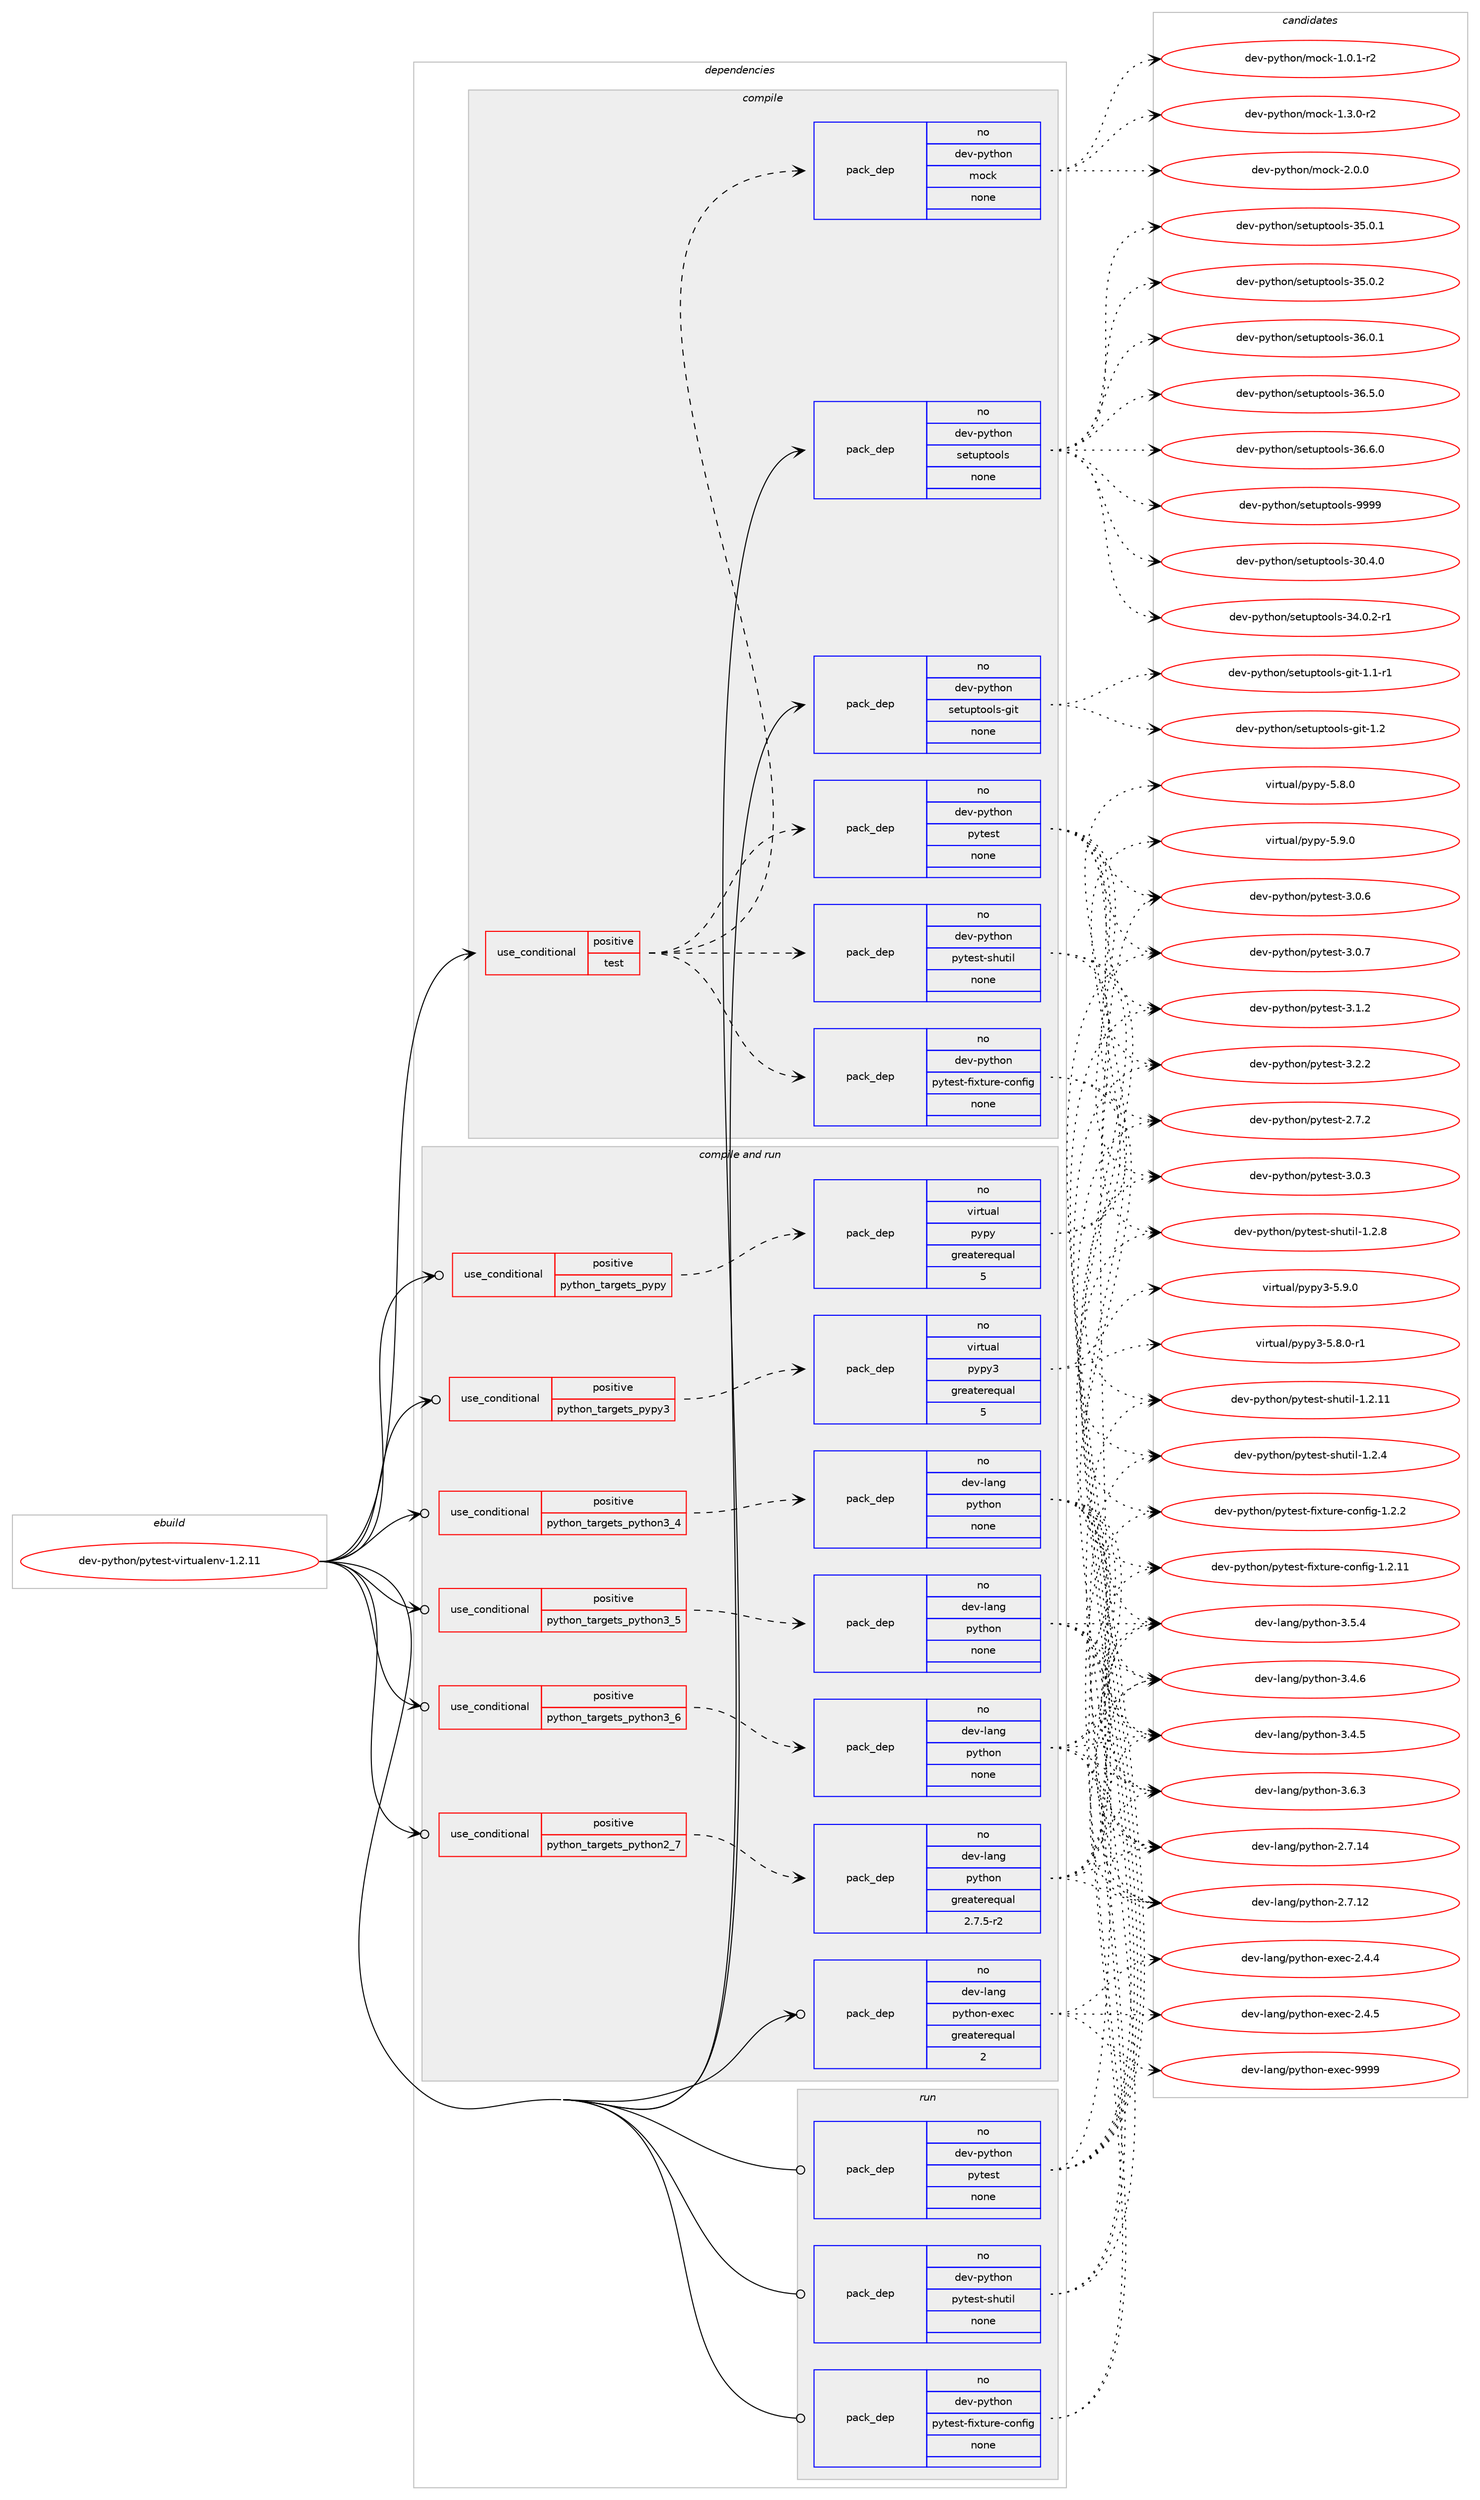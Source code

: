 digraph prolog {

# *************
# Graph options
# *************

newrank=true;
concentrate=true;
compound=true;
graph [rankdir=LR,fontname=Helvetica,fontsize=10,ranksep=1.5];#, ranksep=2.5, nodesep=0.2];
edge  [arrowhead=vee];
node  [fontname=Helvetica,fontsize=10];

# **********
# The ebuild
# **********

subgraph cluster_leftcol {
color=gray;
rank=same;
label=<<i>ebuild</i>>;
id [label="dev-python/pytest-virtualenv-1.2.11", color=red, width=4, href="../dev-python/pytest-virtualenv-1.2.11.svg"];
}

# ****************
# The dependencies
# ****************

subgraph cluster_midcol {
color=gray;
label=<<i>dependencies</i>>;
subgraph cluster_compile {
fillcolor="#eeeeee";
style=filled;
label=<<i>compile</i>>;
subgraph cond39765 {
dependency180445 [label=<<TABLE BORDER="0" CELLBORDER="1" CELLSPACING="0" CELLPADDING="4"><TR><TD ROWSPAN="3" CELLPADDING="10">use_conditional</TD></TR><TR><TD>positive</TD></TR><TR><TD>test</TD></TR></TABLE>>, shape=none, color=red];
subgraph pack136741 {
dependency180446 [label=<<TABLE BORDER="0" CELLBORDER="1" CELLSPACING="0" CELLPADDING="4" WIDTH="220"><TR><TD ROWSPAN="6" CELLPADDING="30">pack_dep</TD></TR><TR><TD WIDTH="110">no</TD></TR><TR><TD>dev-python</TD></TR><TR><TD>pytest-fixture-config</TD></TR><TR><TD>none</TD></TR><TR><TD></TD></TR></TABLE>>, shape=none, color=blue];
}
dependency180445:e -> dependency180446:w [weight=20,style="dashed",arrowhead="vee"];
subgraph pack136742 {
dependency180447 [label=<<TABLE BORDER="0" CELLBORDER="1" CELLSPACING="0" CELLPADDING="4" WIDTH="220"><TR><TD ROWSPAN="6" CELLPADDING="30">pack_dep</TD></TR><TR><TD WIDTH="110">no</TD></TR><TR><TD>dev-python</TD></TR><TR><TD>pytest-shutil</TD></TR><TR><TD>none</TD></TR><TR><TD></TD></TR></TABLE>>, shape=none, color=blue];
}
dependency180445:e -> dependency180447:w [weight=20,style="dashed",arrowhead="vee"];
subgraph pack136743 {
dependency180448 [label=<<TABLE BORDER="0" CELLBORDER="1" CELLSPACING="0" CELLPADDING="4" WIDTH="220"><TR><TD ROWSPAN="6" CELLPADDING="30">pack_dep</TD></TR><TR><TD WIDTH="110">no</TD></TR><TR><TD>dev-python</TD></TR><TR><TD>pytest</TD></TR><TR><TD>none</TD></TR><TR><TD></TD></TR></TABLE>>, shape=none, color=blue];
}
dependency180445:e -> dependency180448:w [weight=20,style="dashed",arrowhead="vee"];
subgraph pack136744 {
dependency180449 [label=<<TABLE BORDER="0" CELLBORDER="1" CELLSPACING="0" CELLPADDING="4" WIDTH="220"><TR><TD ROWSPAN="6" CELLPADDING="30">pack_dep</TD></TR><TR><TD WIDTH="110">no</TD></TR><TR><TD>dev-python</TD></TR><TR><TD>mock</TD></TR><TR><TD>none</TD></TR><TR><TD></TD></TR></TABLE>>, shape=none, color=blue];
}
dependency180445:e -> dependency180449:w [weight=20,style="dashed",arrowhead="vee"];
}
id:e -> dependency180445:w [weight=20,style="solid",arrowhead="vee"];
subgraph pack136745 {
dependency180450 [label=<<TABLE BORDER="0" CELLBORDER="1" CELLSPACING="0" CELLPADDING="4" WIDTH="220"><TR><TD ROWSPAN="6" CELLPADDING="30">pack_dep</TD></TR><TR><TD WIDTH="110">no</TD></TR><TR><TD>dev-python</TD></TR><TR><TD>setuptools</TD></TR><TR><TD>none</TD></TR><TR><TD></TD></TR></TABLE>>, shape=none, color=blue];
}
id:e -> dependency180450:w [weight=20,style="solid",arrowhead="vee"];
subgraph pack136746 {
dependency180451 [label=<<TABLE BORDER="0" CELLBORDER="1" CELLSPACING="0" CELLPADDING="4" WIDTH="220"><TR><TD ROWSPAN="6" CELLPADDING="30">pack_dep</TD></TR><TR><TD WIDTH="110">no</TD></TR><TR><TD>dev-python</TD></TR><TR><TD>setuptools-git</TD></TR><TR><TD>none</TD></TR><TR><TD></TD></TR></TABLE>>, shape=none, color=blue];
}
id:e -> dependency180451:w [weight=20,style="solid",arrowhead="vee"];
}
subgraph cluster_compileandrun {
fillcolor="#eeeeee";
style=filled;
label=<<i>compile and run</i>>;
subgraph cond39766 {
dependency180452 [label=<<TABLE BORDER="0" CELLBORDER="1" CELLSPACING="0" CELLPADDING="4"><TR><TD ROWSPAN="3" CELLPADDING="10">use_conditional</TD></TR><TR><TD>positive</TD></TR><TR><TD>python_targets_pypy</TD></TR></TABLE>>, shape=none, color=red];
subgraph pack136747 {
dependency180453 [label=<<TABLE BORDER="0" CELLBORDER="1" CELLSPACING="0" CELLPADDING="4" WIDTH="220"><TR><TD ROWSPAN="6" CELLPADDING="30">pack_dep</TD></TR><TR><TD WIDTH="110">no</TD></TR><TR><TD>virtual</TD></TR><TR><TD>pypy</TD></TR><TR><TD>greaterequal</TD></TR><TR><TD>5</TD></TR></TABLE>>, shape=none, color=blue];
}
dependency180452:e -> dependency180453:w [weight=20,style="dashed",arrowhead="vee"];
}
id:e -> dependency180452:w [weight=20,style="solid",arrowhead="odotvee"];
subgraph cond39767 {
dependency180454 [label=<<TABLE BORDER="0" CELLBORDER="1" CELLSPACING="0" CELLPADDING="4"><TR><TD ROWSPAN="3" CELLPADDING="10">use_conditional</TD></TR><TR><TD>positive</TD></TR><TR><TD>python_targets_pypy3</TD></TR></TABLE>>, shape=none, color=red];
subgraph pack136748 {
dependency180455 [label=<<TABLE BORDER="0" CELLBORDER="1" CELLSPACING="0" CELLPADDING="4" WIDTH="220"><TR><TD ROWSPAN="6" CELLPADDING="30">pack_dep</TD></TR><TR><TD WIDTH="110">no</TD></TR><TR><TD>virtual</TD></TR><TR><TD>pypy3</TD></TR><TR><TD>greaterequal</TD></TR><TR><TD>5</TD></TR></TABLE>>, shape=none, color=blue];
}
dependency180454:e -> dependency180455:w [weight=20,style="dashed",arrowhead="vee"];
}
id:e -> dependency180454:w [weight=20,style="solid",arrowhead="odotvee"];
subgraph cond39768 {
dependency180456 [label=<<TABLE BORDER="0" CELLBORDER="1" CELLSPACING="0" CELLPADDING="4"><TR><TD ROWSPAN="3" CELLPADDING="10">use_conditional</TD></TR><TR><TD>positive</TD></TR><TR><TD>python_targets_python2_7</TD></TR></TABLE>>, shape=none, color=red];
subgraph pack136749 {
dependency180457 [label=<<TABLE BORDER="0" CELLBORDER="1" CELLSPACING="0" CELLPADDING="4" WIDTH="220"><TR><TD ROWSPAN="6" CELLPADDING="30">pack_dep</TD></TR><TR><TD WIDTH="110">no</TD></TR><TR><TD>dev-lang</TD></TR><TR><TD>python</TD></TR><TR><TD>greaterequal</TD></TR><TR><TD>2.7.5-r2</TD></TR></TABLE>>, shape=none, color=blue];
}
dependency180456:e -> dependency180457:w [weight=20,style="dashed",arrowhead="vee"];
}
id:e -> dependency180456:w [weight=20,style="solid",arrowhead="odotvee"];
subgraph cond39769 {
dependency180458 [label=<<TABLE BORDER="0" CELLBORDER="1" CELLSPACING="0" CELLPADDING="4"><TR><TD ROWSPAN="3" CELLPADDING="10">use_conditional</TD></TR><TR><TD>positive</TD></TR><TR><TD>python_targets_python3_4</TD></TR></TABLE>>, shape=none, color=red];
subgraph pack136750 {
dependency180459 [label=<<TABLE BORDER="0" CELLBORDER="1" CELLSPACING="0" CELLPADDING="4" WIDTH="220"><TR><TD ROWSPAN="6" CELLPADDING="30">pack_dep</TD></TR><TR><TD WIDTH="110">no</TD></TR><TR><TD>dev-lang</TD></TR><TR><TD>python</TD></TR><TR><TD>none</TD></TR><TR><TD></TD></TR></TABLE>>, shape=none, color=blue];
}
dependency180458:e -> dependency180459:w [weight=20,style="dashed",arrowhead="vee"];
}
id:e -> dependency180458:w [weight=20,style="solid",arrowhead="odotvee"];
subgraph cond39770 {
dependency180460 [label=<<TABLE BORDER="0" CELLBORDER="1" CELLSPACING="0" CELLPADDING="4"><TR><TD ROWSPAN="3" CELLPADDING="10">use_conditional</TD></TR><TR><TD>positive</TD></TR><TR><TD>python_targets_python3_5</TD></TR></TABLE>>, shape=none, color=red];
subgraph pack136751 {
dependency180461 [label=<<TABLE BORDER="0" CELLBORDER="1" CELLSPACING="0" CELLPADDING="4" WIDTH="220"><TR><TD ROWSPAN="6" CELLPADDING="30">pack_dep</TD></TR><TR><TD WIDTH="110">no</TD></TR><TR><TD>dev-lang</TD></TR><TR><TD>python</TD></TR><TR><TD>none</TD></TR><TR><TD></TD></TR></TABLE>>, shape=none, color=blue];
}
dependency180460:e -> dependency180461:w [weight=20,style="dashed",arrowhead="vee"];
}
id:e -> dependency180460:w [weight=20,style="solid",arrowhead="odotvee"];
subgraph cond39771 {
dependency180462 [label=<<TABLE BORDER="0" CELLBORDER="1" CELLSPACING="0" CELLPADDING="4"><TR><TD ROWSPAN="3" CELLPADDING="10">use_conditional</TD></TR><TR><TD>positive</TD></TR><TR><TD>python_targets_python3_6</TD></TR></TABLE>>, shape=none, color=red];
subgraph pack136752 {
dependency180463 [label=<<TABLE BORDER="0" CELLBORDER="1" CELLSPACING="0" CELLPADDING="4" WIDTH="220"><TR><TD ROWSPAN="6" CELLPADDING="30">pack_dep</TD></TR><TR><TD WIDTH="110">no</TD></TR><TR><TD>dev-lang</TD></TR><TR><TD>python</TD></TR><TR><TD>none</TD></TR><TR><TD></TD></TR></TABLE>>, shape=none, color=blue];
}
dependency180462:e -> dependency180463:w [weight=20,style="dashed",arrowhead="vee"];
}
id:e -> dependency180462:w [weight=20,style="solid",arrowhead="odotvee"];
subgraph pack136753 {
dependency180464 [label=<<TABLE BORDER="0" CELLBORDER="1" CELLSPACING="0" CELLPADDING="4" WIDTH="220"><TR><TD ROWSPAN="6" CELLPADDING="30">pack_dep</TD></TR><TR><TD WIDTH="110">no</TD></TR><TR><TD>dev-lang</TD></TR><TR><TD>python-exec</TD></TR><TR><TD>greaterequal</TD></TR><TR><TD>2</TD></TR></TABLE>>, shape=none, color=blue];
}
id:e -> dependency180464:w [weight=20,style="solid",arrowhead="odotvee"];
}
subgraph cluster_run {
fillcolor="#eeeeee";
style=filled;
label=<<i>run</i>>;
subgraph pack136754 {
dependency180465 [label=<<TABLE BORDER="0" CELLBORDER="1" CELLSPACING="0" CELLPADDING="4" WIDTH="220"><TR><TD ROWSPAN="6" CELLPADDING="30">pack_dep</TD></TR><TR><TD WIDTH="110">no</TD></TR><TR><TD>dev-python</TD></TR><TR><TD>pytest</TD></TR><TR><TD>none</TD></TR><TR><TD></TD></TR></TABLE>>, shape=none, color=blue];
}
id:e -> dependency180465:w [weight=20,style="solid",arrowhead="odot"];
subgraph pack136755 {
dependency180466 [label=<<TABLE BORDER="0" CELLBORDER="1" CELLSPACING="0" CELLPADDING="4" WIDTH="220"><TR><TD ROWSPAN="6" CELLPADDING="30">pack_dep</TD></TR><TR><TD WIDTH="110">no</TD></TR><TR><TD>dev-python</TD></TR><TR><TD>pytest-fixture-config</TD></TR><TR><TD>none</TD></TR><TR><TD></TD></TR></TABLE>>, shape=none, color=blue];
}
id:e -> dependency180466:w [weight=20,style="solid",arrowhead="odot"];
subgraph pack136756 {
dependency180467 [label=<<TABLE BORDER="0" CELLBORDER="1" CELLSPACING="0" CELLPADDING="4" WIDTH="220"><TR><TD ROWSPAN="6" CELLPADDING="30">pack_dep</TD></TR><TR><TD WIDTH="110">no</TD></TR><TR><TD>dev-python</TD></TR><TR><TD>pytest-shutil</TD></TR><TR><TD>none</TD></TR><TR><TD></TD></TR></TABLE>>, shape=none, color=blue];
}
id:e -> dependency180467:w [weight=20,style="solid",arrowhead="odot"];
}
}

# **************
# The candidates
# **************

subgraph cluster_choices {
rank=same;
color=gray;
label=<<i>candidates</i>>;

subgraph choice136741 {
color=black;
nodesep=1;
choice100101118451121211161041111104711212111610111511645102105120116117114101459911111010210510345494650464949 [label="dev-python/pytest-fixture-config-1.2.11", color=red, width=4,href="../dev-python/pytest-fixture-config-1.2.11.svg"];
choice1001011184511212111610411111047112121116101115116451021051201161171141014599111110102105103454946504650 [label="dev-python/pytest-fixture-config-1.2.2", color=red, width=4,href="../dev-python/pytest-fixture-config-1.2.2.svg"];
dependency180446:e -> choice100101118451121211161041111104711212111610111511645102105120116117114101459911111010210510345494650464949:w [style=dotted,weight="100"];
dependency180446:e -> choice1001011184511212111610411111047112121116101115116451021051201161171141014599111110102105103454946504650:w [style=dotted,weight="100"];
}
subgraph choice136742 {
color=black;
nodesep=1;
choice10010111845112121116104111110471121211161011151164511510411711610510845494650464949 [label="dev-python/pytest-shutil-1.2.11", color=red, width=4,href="../dev-python/pytest-shutil-1.2.11.svg"];
choice100101118451121211161041111104711212111610111511645115104117116105108454946504652 [label="dev-python/pytest-shutil-1.2.4", color=red, width=4,href="../dev-python/pytest-shutil-1.2.4.svg"];
choice100101118451121211161041111104711212111610111511645115104117116105108454946504656 [label="dev-python/pytest-shutil-1.2.8", color=red, width=4,href="../dev-python/pytest-shutil-1.2.8.svg"];
dependency180447:e -> choice10010111845112121116104111110471121211161011151164511510411711610510845494650464949:w [style=dotted,weight="100"];
dependency180447:e -> choice100101118451121211161041111104711212111610111511645115104117116105108454946504652:w [style=dotted,weight="100"];
dependency180447:e -> choice100101118451121211161041111104711212111610111511645115104117116105108454946504656:w [style=dotted,weight="100"];
}
subgraph choice136743 {
color=black;
nodesep=1;
choice1001011184511212111610411111047112121116101115116455046554650 [label="dev-python/pytest-2.7.2", color=red, width=4,href="../dev-python/pytest-2.7.2.svg"];
choice1001011184511212111610411111047112121116101115116455146484651 [label="dev-python/pytest-3.0.3", color=red, width=4,href="../dev-python/pytest-3.0.3.svg"];
choice1001011184511212111610411111047112121116101115116455146484654 [label="dev-python/pytest-3.0.6", color=red, width=4,href="../dev-python/pytest-3.0.6.svg"];
choice1001011184511212111610411111047112121116101115116455146484655 [label="dev-python/pytest-3.0.7", color=red, width=4,href="../dev-python/pytest-3.0.7.svg"];
choice1001011184511212111610411111047112121116101115116455146494650 [label="dev-python/pytest-3.1.2", color=red, width=4,href="../dev-python/pytest-3.1.2.svg"];
choice1001011184511212111610411111047112121116101115116455146504650 [label="dev-python/pytest-3.2.2", color=red, width=4,href="../dev-python/pytest-3.2.2.svg"];
dependency180448:e -> choice1001011184511212111610411111047112121116101115116455046554650:w [style=dotted,weight="100"];
dependency180448:e -> choice1001011184511212111610411111047112121116101115116455146484651:w [style=dotted,weight="100"];
dependency180448:e -> choice1001011184511212111610411111047112121116101115116455146484654:w [style=dotted,weight="100"];
dependency180448:e -> choice1001011184511212111610411111047112121116101115116455146484655:w [style=dotted,weight="100"];
dependency180448:e -> choice1001011184511212111610411111047112121116101115116455146494650:w [style=dotted,weight="100"];
dependency180448:e -> choice1001011184511212111610411111047112121116101115116455146504650:w [style=dotted,weight="100"];
}
subgraph choice136744 {
color=black;
nodesep=1;
choice1001011184511212111610411111047109111991074549464846494511450 [label="dev-python/mock-1.0.1-r2", color=red, width=4,href="../dev-python/mock-1.0.1-r2.svg"];
choice1001011184511212111610411111047109111991074549465146484511450 [label="dev-python/mock-1.3.0-r2", color=red, width=4,href="../dev-python/mock-1.3.0-r2.svg"];
choice100101118451121211161041111104710911199107455046484648 [label="dev-python/mock-2.0.0", color=red, width=4,href="../dev-python/mock-2.0.0.svg"];
dependency180449:e -> choice1001011184511212111610411111047109111991074549464846494511450:w [style=dotted,weight="100"];
dependency180449:e -> choice1001011184511212111610411111047109111991074549465146484511450:w [style=dotted,weight="100"];
dependency180449:e -> choice100101118451121211161041111104710911199107455046484648:w [style=dotted,weight="100"];
}
subgraph choice136745 {
color=black;
nodesep=1;
choice100101118451121211161041111104711510111611711211611111110811545514846524648 [label="dev-python/setuptools-30.4.0", color=red, width=4,href="../dev-python/setuptools-30.4.0.svg"];
choice1001011184511212111610411111047115101116117112116111111108115455152464846504511449 [label="dev-python/setuptools-34.0.2-r1", color=red, width=4,href="../dev-python/setuptools-34.0.2-r1.svg"];
choice100101118451121211161041111104711510111611711211611111110811545515346484649 [label="dev-python/setuptools-35.0.1", color=red, width=4,href="../dev-python/setuptools-35.0.1.svg"];
choice100101118451121211161041111104711510111611711211611111110811545515346484650 [label="dev-python/setuptools-35.0.2", color=red, width=4,href="../dev-python/setuptools-35.0.2.svg"];
choice100101118451121211161041111104711510111611711211611111110811545515446484649 [label="dev-python/setuptools-36.0.1", color=red, width=4,href="../dev-python/setuptools-36.0.1.svg"];
choice100101118451121211161041111104711510111611711211611111110811545515446534648 [label="dev-python/setuptools-36.5.0", color=red, width=4,href="../dev-python/setuptools-36.5.0.svg"];
choice100101118451121211161041111104711510111611711211611111110811545515446544648 [label="dev-python/setuptools-36.6.0", color=red, width=4,href="../dev-python/setuptools-36.6.0.svg"];
choice10010111845112121116104111110471151011161171121161111111081154557575757 [label="dev-python/setuptools-9999", color=red, width=4,href="../dev-python/setuptools-9999.svg"];
dependency180450:e -> choice100101118451121211161041111104711510111611711211611111110811545514846524648:w [style=dotted,weight="100"];
dependency180450:e -> choice1001011184511212111610411111047115101116117112116111111108115455152464846504511449:w [style=dotted,weight="100"];
dependency180450:e -> choice100101118451121211161041111104711510111611711211611111110811545515346484649:w [style=dotted,weight="100"];
dependency180450:e -> choice100101118451121211161041111104711510111611711211611111110811545515346484650:w [style=dotted,weight="100"];
dependency180450:e -> choice100101118451121211161041111104711510111611711211611111110811545515446484649:w [style=dotted,weight="100"];
dependency180450:e -> choice100101118451121211161041111104711510111611711211611111110811545515446534648:w [style=dotted,weight="100"];
dependency180450:e -> choice100101118451121211161041111104711510111611711211611111110811545515446544648:w [style=dotted,weight="100"];
dependency180450:e -> choice10010111845112121116104111110471151011161171121161111111081154557575757:w [style=dotted,weight="100"];
}
subgraph choice136746 {
color=black;
nodesep=1;
choice100101118451121211161041111104711510111611711211611111110811545103105116454946494511449 [label="dev-python/setuptools-git-1.1-r1", color=red, width=4,href="../dev-python/setuptools-git-1.1-r1.svg"];
choice10010111845112121116104111110471151011161171121161111111081154510310511645494650 [label="dev-python/setuptools-git-1.2", color=red, width=4,href="../dev-python/setuptools-git-1.2.svg"];
dependency180451:e -> choice100101118451121211161041111104711510111611711211611111110811545103105116454946494511449:w [style=dotted,weight="100"];
dependency180451:e -> choice10010111845112121116104111110471151011161171121161111111081154510310511645494650:w [style=dotted,weight="100"];
}
subgraph choice136747 {
color=black;
nodesep=1;
choice1181051141161179710847112121112121455346564648 [label="virtual/pypy-5.8.0", color=red, width=4,href="../virtual/pypy-5.8.0.svg"];
choice1181051141161179710847112121112121455346574648 [label="virtual/pypy-5.9.0", color=red, width=4,href="../virtual/pypy-5.9.0.svg"];
dependency180453:e -> choice1181051141161179710847112121112121455346564648:w [style=dotted,weight="100"];
dependency180453:e -> choice1181051141161179710847112121112121455346574648:w [style=dotted,weight="100"];
}
subgraph choice136748 {
color=black;
nodesep=1;
choice1181051141161179710847112121112121514553465646484511449 [label="virtual/pypy3-5.8.0-r1", color=red, width=4,href="../virtual/pypy3-5.8.0-r1.svg"];
choice118105114116117971084711212111212151455346574648 [label="virtual/pypy3-5.9.0", color=red, width=4,href="../virtual/pypy3-5.9.0.svg"];
dependency180455:e -> choice1181051141161179710847112121112121514553465646484511449:w [style=dotted,weight="100"];
dependency180455:e -> choice118105114116117971084711212111212151455346574648:w [style=dotted,weight="100"];
}
subgraph choice136749 {
color=black;
nodesep=1;
choice10010111845108971101034711212111610411111045504655464950 [label="dev-lang/python-2.7.12", color=red, width=4,href="../dev-lang/python-2.7.12.svg"];
choice10010111845108971101034711212111610411111045504655464952 [label="dev-lang/python-2.7.14", color=red, width=4,href="../dev-lang/python-2.7.14.svg"];
choice100101118451089711010347112121116104111110455146524653 [label="dev-lang/python-3.4.5", color=red, width=4,href="../dev-lang/python-3.4.5.svg"];
choice100101118451089711010347112121116104111110455146524654 [label="dev-lang/python-3.4.6", color=red, width=4,href="../dev-lang/python-3.4.6.svg"];
choice100101118451089711010347112121116104111110455146534652 [label="dev-lang/python-3.5.4", color=red, width=4,href="../dev-lang/python-3.5.4.svg"];
choice100101118451089711010347112121116104111110455146544651 [label="dev-lang/python-3.6.3", color=red, width=4,href="../dev-lang/python-3.6.3.svg"];
dependency180457:e -> choice10010111845108971101034711212111610411111045504655464950:w [style=dotted,weight="100"];
dependency180457:e -> choice10010111845108971101034711212111610411111045504655464952:w [style=dotted,weight="100"];
dependency180457:e -> choice100101118451089711010347112121116104111110455146524653:w [style=dotted,weight="100"];
dependency180457:e -> choice100101118451089711010347112121116104111110455146524654:w [style=dotted,weight="100"];
dependency180457:e -> choice100101118451089711010347112121116104111110455146534652:w [style=dotted,weight="100"];
dependency180457:e -> choice100101118451089711010347112121116104111110455146544651:w [style=dotted,weight="100"];
}
subgraph choice136750 {
color=black;
nodesep=1;
choice10010111845108971101034711212111610411111045504655464950 [label="dev-lang/python-2.7.12", color=red, width=4,href="../dev-lang/python-2.7.12.svg"];
choice10010111845108971101034711212111610411111045504655464952 [label="dev-lang/python-2.7.14", color=red, width=4,href="../dev-lang/python-2.7.14.svg"];
choice100101118451089711010347112121116104111110455146524653 [label="dev-lang/python-3.4.5", color=red, width=4,href="../dev-lang/python-3.4.5.svg"];
choice100101118451089711010347112121116104111110455146524654 [label="dev-lang/python-3.4.6", color=red, width=4,href="../dev-lang/python-3.4.6.svg"];
choice100101118451089711010347112121116104111110455146534652 [label="dev-lang/python-3.5.4", color=red, width=4,href="../dev-lang/python-3.5.4.svg"];
choice100101118451089711010347112121116104111110455146544651 [label="dev-lang/python-3.6.3", color=red, width=4,href="../dev-lang/python-3.6.3.svg"];
dependency180459:e -> choice10010111845108971101034711212111610411111045504655464950:w [style=dotted,weight="100"];
dependency180459:e -> choice10010111845108971101034711212111610411111045504655464952:w [style=dotted,weight="100"];
dependency180459:e -> choice100101118451089711010347112121116104111110455146524653:w [style=dotted,weight="100"];
dependency180459:e -> choice100101118451089711010347112121116104111110455146524654:w [style=dotted,weight="100"];
dependency180459:e -> choice100101118451089711010347112121116104111110455146534652:w [style=dotted,weight="100"];
dependency180459:e -> choice100101118451089711010347112121116104111110455146544651:w [style=dotted,weight="100"];
}
subgraph choice136751 {
color=black;
nodesep=1;
choice10010111845108971101034711212111610411111045504655464950 [label="dev-lang/python-2.7.12", color=red, width=4,href="../dev-lang/python-2.7.12.svg"];
choice10010111845108971101034711212111610411111045504655464952 [label="dev-lang/python-2.7.14", color=red, width=4,href="../dev-lang/python-2.7.14.svg"];
choice100101118451089711010347112121116104111110455146524653 [label="dev-lang/python-3.4.5", color=red, width=4,href="../dev-lang/python-3.4.5.svg"];
choice100101118451089711010347112121116104111110455146524654 [label="dev-lang/python-3.4.6", color=red, width=4,href="../dev-lang/python-3.4.6.svg"];
choice100101118451089711010347112121116104111110455146534652 [label="dev-lang/python-3.5.4", color=red, width=4,href="../dev-lang/python-3.5.4.svg"];
choice100101118451089711010347112121116104111110455146544651 [label="dev-lang/python-3.6.3", color=red, width=4,href="../dev-lang/python-3.6.3.svg"];
dependency180461:e -> choice10010111845108971101034711212111610411111045504655464950:w [style=dotted,weight="100"];
dependency180461:e -> choice10010111845108971101034711212111610411111045504655464952:w [style=dotted,weight="100"];
dependency180461:e -> choice100101118451089711010347112121116104111110455146524653:w [style=dotted,weight="100"];
dependency180461:e -> choice100101118451089711010347112121116104111110455146524654:w [style=dotted,weight="100"];
dependency180461:e -> choice100101118451089711010347112121116104111110455146534652:w [style=dotted,weight="100"];
dependency180461:e -> choice100101118451089711010347112121116104111110455146544651:w [style=dotted,weight="100"];
}
subgraph choice136752 {
color=black;
nodesep=1;
choice10010111845108971101034711212111610411111045504655464950 [label="dev-lang/python-2.7.12", color=red, width=4,href="../dev-lang/python-2.7.12.svg"];
choice10010111845108971101034711212111610411111045504655464952 [label="dev-lang/python-2.7.14", color=red, width=4,href="../dev-lang/python-2.7.14.svg"];
choice100101118451089711010347112121116104111110455146524653 [label="dev-lang/python-3.4.5", color=red, width=4,href="../dev-lang/python-3.4.5.svg"];
choice100101118451089711010347112121116104111110455146524654 [label="dev-lang/python-3.4.6", color=red, width=4,href="../dev-lang/python-3.4.6.svg"];
choice100101118451089711010347112121116104111110455146534652 [label="dev-lang/python-3.5.4", color=red, width=4,href="../dev-lang/python-3.5.4.svg"];
choice100101118451089711010347112121116104111110455146544651 [label="dev-lang/python-3.6.3", color=red, width=4,href="../dev-lang/python-3.6.3.svg"];
dependency180463:e -> choice10010111845108971101034711212111610411111045504655464950:w [style=dotted,weight="100"];
dependency180463:e -> choice10010111845108971101034711212111610411111045504655464952:w [style=dotted,weight="100"];
dependency180463:e -> choice100101118451089711010347112121116104111110455146524653:w [style=dotted,weight="100"];
dependency180463:e -> choice100101118451089711010347112121116104111110455146524654:w [style=dotted,weight="100"];
dependency180463:e -> choice100101118451089711010347112121116104111110455146534652:w [style=dotted,weight="100"];
dependency180463:e -> choice100101118451089711010347112121116104111110455146544651:w [style=dotted,weight="100"];
}
subgraph choice136753 {
color=black;
nodesep=1;
choice1001011184510897110103471121211161041111104510112010199455046524652 [label="dev-lang/python-exec-2.4.4", color=red, width=4,href="../dev-lang/python-exec-2.4.4.svg"];
choice1001011184510897110103471121211161041111104510112010199455046524653 [label="dev-lang/python-exec-2.4.5", color=red, width=4,href="../dev-lang/python-exec-2.4.5.svg"];
choice10010111845108971101034711212111610411111045101120101994557575757 [label="dev-lang/python-exec-9999", color=red, width=4,href="../dev-lang/python-exec-9999.svg"];
dependency180464:e -> choice1001011184510897110103471121211161041111104510112010199455046524652:w [style=dotted,weight="100"];
dependency180464:e -> choice1001011184510897110103471121211161041111104510112010199455046524653:w [style=dotted,weight="100"];
dependency180464:e -> choice10010111845108971101034711212111610411111045101120101994557575757:w [style=dotted,weight="100"];
}
subgraph choice136754 {
color=black;
nodesep=1;
choice1001011184511212111610411111047112121116101115116455046554650 [label="dev-python/pytest-2.7.2", color=red, width=4,href="../dev-python/pytest-2.7.2.svg"];
choice1001011184511212111610411111047112121116101115116455146484651 [label="dev-python/pytest-3.0.3", color=red, width=4,href="../dev-python/pytest-3.0.3.svg"];
choice1001011184511212111610411111047112121116101115116455146484654 [label="dev-python/pytest-3.0.6", color=red, width=4,href="../dev-python/pytest-3.0.6.svg"];
choice1001011184511212111610411111047112121116101115116455146484655 [label="dev-python/pytest-3.0.7", color=red, width=4,href="../dev-python/pytest-3.0.7.svg"];
choice1001011184511212111610411111047112121116101115116455146494650 [label="dev-python/pytest-3.1.2", color=red, width=4,href="../dev-python/pytest-3.1.2.svg"];
choice1001011184511212111610411111047112121116101115116455146504650 [label="dev-python/pytest-3.2.2", color=red, width=4,href="../dev-python/pytest-3.2.2.svg"];
dependency180465:e -> choice1001011184511212111610411111047112121116101115116455046554650:w [style=dotted,weight="100"];
dependency180465:e -> choice1001011184511212111610411111047112121116101115116455146484651:w [style=dotted,weight="100"];
dependency180465:e -> choice1001011184511212111610411111047112121116101115116455146484654:w [style=dotted,weight="100"];
dependency180465:e -> choice1001011184511212111610411111047112121116101115116455146484655:w [style=dotted,weight="100"];
dependency180465:e -> choice1001011184511212111610411111047112121116101115116455146494650:w [style=dotted,weight="100"];
dependency180465:e -> choice1001011184511212111610411111047112121116101115116455146504650:w [style=dotted,weight="100"];
}
subgraph choice136755 {
color=black;
nodesep=1;
choice100101118451121211161041111104711212111610111511645102105120116117114101459911111010210510345494650464949 [label="dev-python/pytest-fixture-config-1.2.11", color=red, width=4,href="../dev-python/pytest-fixture-config-1.2.11.svg"];
choice1001011184511212111610411111047112121116101115116451021051201161171141014599111110102105103454946504650 [label="dev-python/pytest-fixture-config-1.2.2", color=red, width=4,href="../dev-python/pytest-fixture-config-1.2.2.svg"];
dependency180466:e -> choice100101118451121211161041111104711212111610111511645102105120116117114101459911111010210510345494650464949:w [style=dotted,weight="100"];
dependency180466:e -> choice1001011184511212111610411111047112121116101115116451021051201161171141014599111110102105103454946504650:w [style=dotted,weight="100"];
}
subgraph choice136756 {
color=black;
nodesep=1;
choice10010111845112121116104111110471121211161011151164511510411711610510845494650464949 [label="dev-python/pytest-shutil-1.2.11", color=red, width=4,href="../dev-python/pytest-shutil-1.2.11.svg"];
choice100101118451121211161041111104711212111610111511645115104117116105108454946504652 [label="dev-python/pytest-shutil-1.2.4", color=red, width=4,href="../dev-python/pytest-shutil-1.2.4.svg"];
choice100101118451121211161041111104711212111610111511645115104117116105108454946504656 [label="dev-python/pytest-shutil-1.2.8", color=red, width=4,href="../dev-python/pytest-shutil-1.2.8.svg"];
dependency180467:e -> choice10010111845112121116104111110471121211161011151164511510411711610510845494650464949:w [style=dotted,weight="100"];
dependency180467:e -> choice100101118451121211161041111104711212111610111511645115104117116105108454946504652:w [style=dotted,weight="100"];
dependency180467:e -> choice100101118451121211161041111104711212111610111511645115104117116105108454946504656:w [style=dotted,weight="100"];
}
}

}
